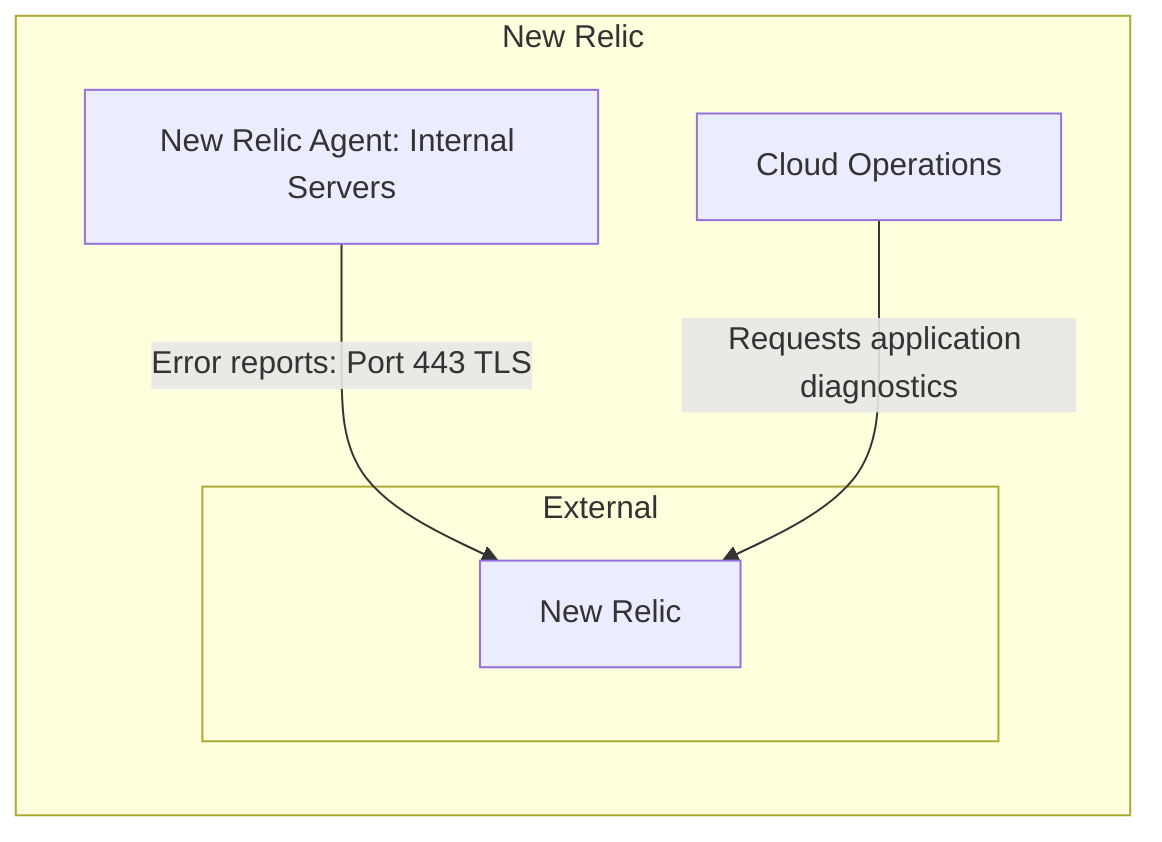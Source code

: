 graph LR
  subgraph New Relic
    agent["New Relic Agent: Internal Servers"]
    agent--Error reports: Port 443 TLS-->new-relic
    cloud-ops["Cloud Operations"]--Requests application diagnostics-->new-relic
    subgraph External
      new-relic["New Relic"]
    end
  end